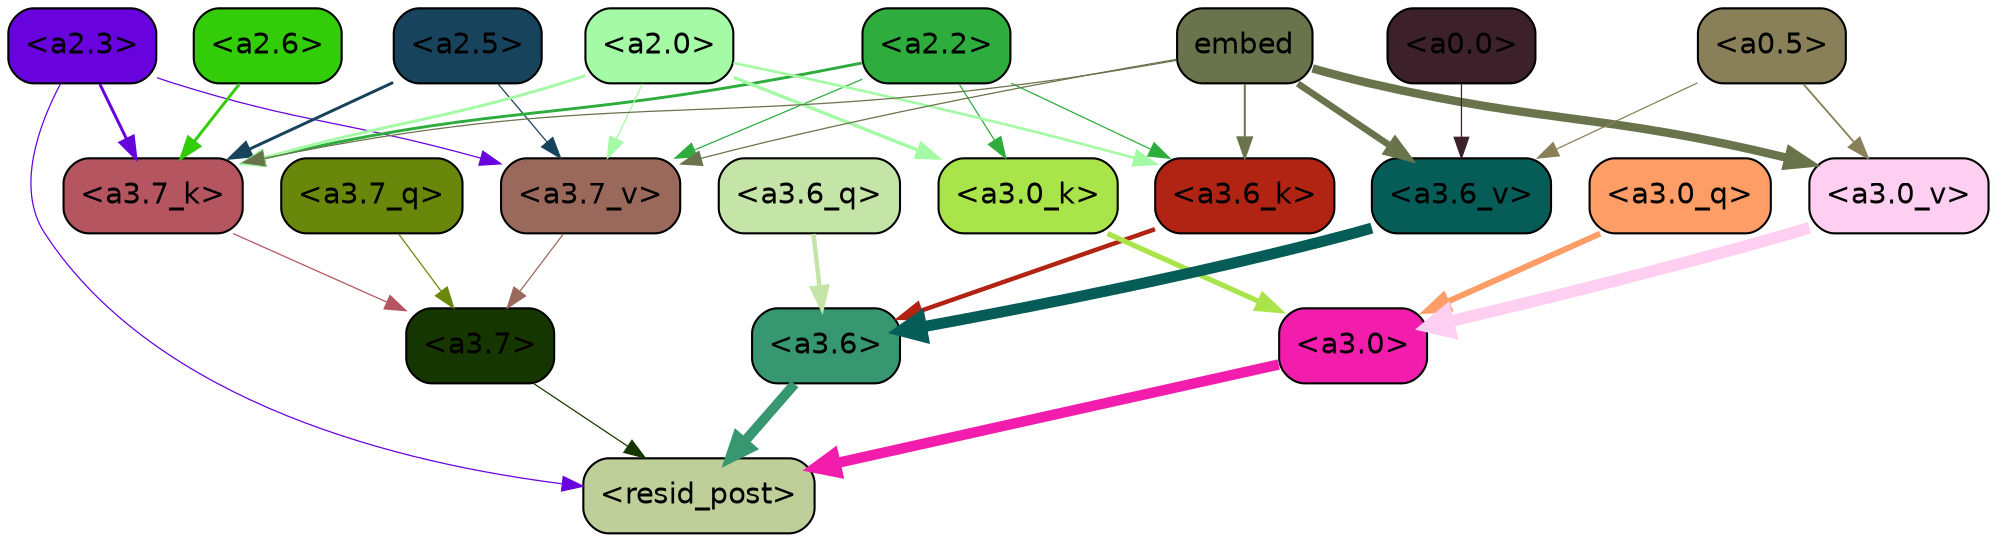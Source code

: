strict digraph "" {
	graph [bgcolor=transparent,
		layout=dot,
		overlap=false,
		splines=true
	];
	"<a3.7>"	[color=black,
		fillcolor="#163600",
		fontname=Helvetica,
		shape=box,
		style="filled, rounded"];
	"<resid_post>"	[color=black,
		fillcolor="#bfcf9a",
		fontname=Helvetica,
		shape=box,
		style="filled, rounded"];
	"<a3.7>" -> "<resid_post>"	[color="#163600",
		penwidth=0.6];
	"<a3.6>"	[color=black,
		fillcolor="#379771",
		fontname=Helvetica,
		shape=box,
		style="filled, rounded"];
	"<a3.6>" -> "<resid_post>"	[color="#379771",
		penwidth=4.749041676521301];
	"<a3.0>"	[color=black,
		fillcolor="#f21dad",
		fontname=Helvetica,
		shape=box,
		style="filled, rounded"];
	"<a3.0>" -> "<resid_post>"	[color="#f21dad",
		penwidth=5.004215121269226];
	"<a2.3>"	[color=black,
		fillcolor="#6803dd",
		fontname=Helvetica,
		shape=box,
		style="filled, rounded"];
	"<a2.3>" -> "<resid_post>"	[color="#6803dd",
		penwidth=0.6];
	"<a3.7_k>"	[color=black,
		fillcolor="#b45560",
		fontname=Helvetica,
		shape=box,
		style="filled, rounded"];
	"<a2.3>" -> "<a3.7_k>"	[color="#6803dd",
		penwidth=1.4391854107379913];
	"<a3.7_v>"	[color=black,
		fillcolor="#9b695b",
		fontname=Helvetica,
		shape=box,
		style="filled, rounded"];
	"<a2.3>" -> "<a3.7_v>"	[color="#6803dd",
		penwidth=0.6];
	"<a3.7_q>"	[color=black,
		fillcolor="#69880b",
		fontname=Helvetica,
		shape=box,
		style="filled, rounded"];
	"<a3.7_q>" -> "<a3.7>"	[color="#69880b",
		penwidth=0.6];
	"<a3.6_q>"	[color=black,
		fillcolor="#c4e4a8",
		fontname=Helvetica,
		shape=box,
		style="filled, rounded"];
	"<a3.6_q>" -> "<a3.6>"	[color="#c4e4a8",
		penwidth=2.160832464694977];
	"<a3.0_q>"	[color=black,
		fillcolor="#fe9d66",
		fontname=Helvetica,
		shape=box,
		style="filled, rounded"];
	"<a3.0_q>" -> "<a3.0>"	[color="#fe9d66",
		penwidth=2.870753765106201];
	"<a3.7_k>" -> "<a3.7>"	[color="#b45560",
		penwidth=0.6];
	"<a3.6_k>"	[color=black,
		fillcolor="#b12413",
		fontname=Helvetica,
		shape=box,
		style="filled, rounded"];
	"<a3.6_k>" -> "<a3.6>"	[color="#b12413",
		penwidth=2.13908451795578];
	"<a3.0_k>"	[color=black,
		fillcolor="#aae44b",
		fontname=Helvetica,
		shape=box,
		style="filled, rounded"];
	"<a3.0_k>" -> "<a3.0>"	[color="#aae44b",
		penwidth=2.520303964614868];
	"<a3.7_v>" -> "<a3.7>"	[color="#9b695b",
		penwidth=0.6];
	"<a3.6_v>"	[color=black,
		fillcolor="#065c57",
		fontname=Helvetica,
		shape=box,
		style="filled, rounded"];
	"<a3.6_v>" -> "<a3.6>"	[color="#065c57",
		penwidth=5.297133803367615];
	"<a3.0_v>"	[color=black,
		fillcolor="#fecff0",
		fontname=Helvetica,
		shape=box,
		style="filled, rounded"];
	"<a3.0_v>" -> "<a3.0>"	[color="#fecff0",
		penwidth=5.680712580680847];
	"<a2.6>"	[color=black,
		fillcolor="#32cc09",
		fontname=Helvetica,
		shape=box,
		style="filled, rounded"];
	"<a2.6>" -> "<a3.7_k>"	[color="#32cc09",
		penwidth=1.4180794060230255];
	"<a2.5>"	[color=black,
		fillcolor="#18435c",
		fontname=Helvetica,
		shape=box,
		style="filled, rounded"];
	"<a2.5>" -> "<a3.7_k>"	[color="#18435c",
		penwidth=1.4281435310840607];
	"<a2.5>" -> "<a3.7_v>"	[color="#18435c",
		penwidth=0.6];
	"<a2.2>"	[color=black,
		fillcolor="#2ead3e",
		fontname=Helvetica,
		shape=box,
		style="filled, rounded"];
	"<a2.2>" -> "<a3.7_k>"	[color="#2ead3e",
		penwidth=1.3982512056827545];
	"<a2.2>" -> "<a3.6_k>"	[color="#2ead3e",
		penwidth=0.6];
	"<a2.2>" -> "<a3.0_k>"	[color="#2ead3e",
		penwidth=0.6];
	"<a2.2>" -> "<a3.7_v>"	[color="#2ead3e",
		penwidth=0.6];
	"<a2.0>"	[color=black,
		fillcolor="#a4faa5",
		fontname=Helvetica,
		shape=box,
		style="filled, rounded"];
	"<a2.0>" -> "<a3.7_k>"	[color="#a4faa5",
		penwidth=1.404832512140274];
	"<a2.0>" -> "<a3.6_k>"	[color="#a4faa5",
		penwidth=1.2708758115768433];
	"<a2.0>" -> "<a3.0_k>"	[color="#a4faa5",
		penwidth=1.6207245588302612];
	"<a2.0>" -> "<a3.7_v>"	[color="#a4faa5",
		penwidth=0.6];
	embed	[color=black,
		fillcolor="#69734c",
		fontname=Helvetica,
		shape=box,
		style="filled, rounded"];
	embed -> "<a3.7_k>"	[color="#69734c",
		penwidth=0.6];
	embed -> "<a3.6_k>"	[color="#69734c",
		penwidth=0.9291638135910034];
	embed -> "<a3.7_v>"	[color="#69734c",
		penwidth=0.6];
	embed -> "<a3.6_v>"	[color="#69734c",
		penwidth=3.1808209121227264];
	embed -> "<a3.0_v>"	[color="#69734c",
		penwidth=4.036660343408585];
	"<a0.5>"	[color=black,
		fillcolor="#89805a",
		fontname=Helvetica,
		shape=box,
		style="filled, rounded"];
	"<a0.5>" -> "<a3.6_v>"	[color="#89805a",
		penwidth=0.6];
	"<a0.5>" -> "<a3.0_v>"	[color="#89805a",
		penwidth=0.8798569142818451];
	"<a0.0>"	[color=black,
		fillcolor="#3c212a",
		fontname=Helvetica,
		shape=box,
		style="filled, rounded"];
	"<a0.0>" -> "<a3.6_v>"	[color="#3c212a",
		penwidth=0.6];
}
